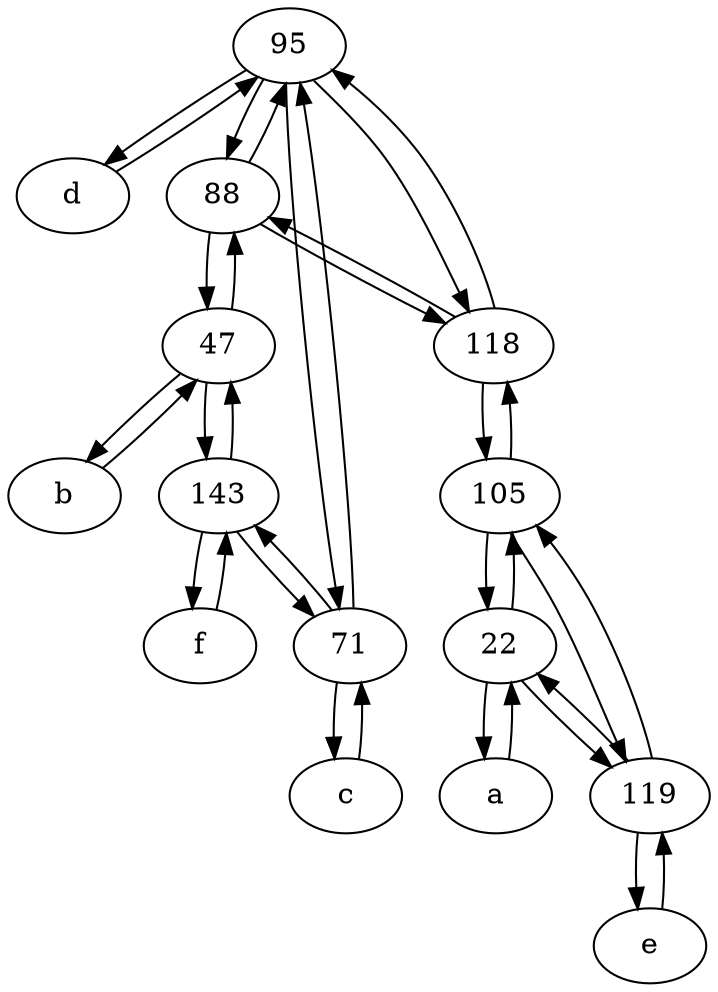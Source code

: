 digraph  {
	95;
	c [pos="20,10!"];
	d [pos="20,30!"];
	a [pos="40,10!"];
	88;
	f [pos="15,45!"];
	71;
	b [pos="50,20!"];
	22;
	143;
	e [pos="30,50!"];
	119;
	47;
	105;
	118;
	71 -> 143;
	95 -> 71;
	105 -> 22;
	d -> 95;
	95 -> d;
	88 -> 95;
	118 -> 105;
	f -> 143;
	71 -> 95;
	119 -> e;
	47 -> 88;
	143 -> 47;
	118 -> 88;
	c -> 71;
	a -> 22;
	e -> 119;
	119 -> 105;
	47 -> 143;
	88 -> 47;
	143 -> 71;
	118 -> 95;
	95 -> 88;
	71 -> c;
	22 -> 119;
	b -> 47;
	47 -> b;
	105 -> 118;
	143 -> f;
	88 -> 118;
	95 -> 118;
	22 -> 105;
	119 -> 22;
	22 -> a;
	105 -> 119;

	}